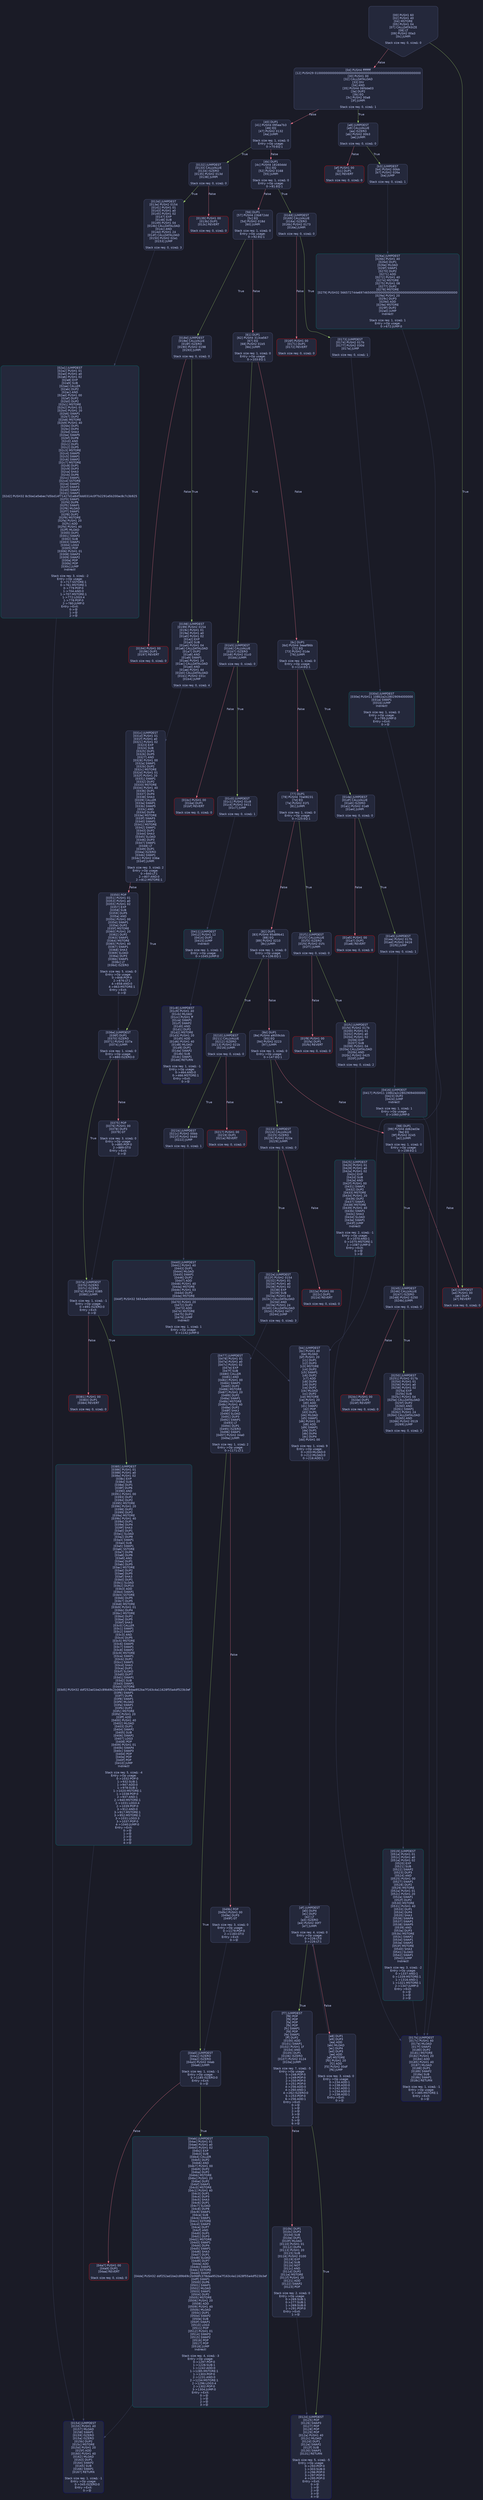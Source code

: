 digraph G {
    node [shape=box, style="filled, rounded", color="#565f89", fontcolor="#c0caf5", fontname="Helvetica", fillcolor="#24283b"];
    edge [color="#414868", fontcolor="#c0caf5", fontname="Helvetica"];
    bgcolor="#1a1b26";
    0 [ label = "[00] PUSH1 60
[02] PUSH1 40
[04] MSTORE
[05] PUSH1 04
[07] CALLDATASIZE
[08] LT
[09] PUSH2 00a3
[0c] JUMPI

Stack size req: 0, sizeΔ: 0
" shape = invhouse]
    1 [ label = "[0d] PUSH4 ffffffff
[12] PUSH29 0100000000000000000000000000000000000000000000000000000000
[30] PUSH1 00
[32] CALLDATALOAD
[33] DIV
[34] AND
[35] PUSH4 06fdde03
[3a] DUP2
[3b] EQ
[3c] PUSH2 00a8
[3f] JUMPI

Stack size req: 0, sizeΔ: 1
"]
    2 [ label = "[40] DUP1
[41] PUSH4 095ea7b3
[46] EQ
[47] PUSH2 0132
[4a] JUMPI

Stack size req: 1, sizeΔ: 0
Entry->Op usage:
	0->70:EQ:1
"]
    3 [ label = "[4b] DUP1
[4c] PUSH4 18160ddd
[51] EQ
[52] PUSH2 0168
[55] JUMPI

Stack size req: 1, sizeΔ: 0
Entry->Op usage:
	0->81:EQ:1
"]
    4 [ label = "[56] DUP1
[57] PUSH4 23b872dd
[5c] EQ
[5d] PUSH2 018d
[60] JUMPI

Stack size req: 1, sizeΔ: 0
Entry->Op usage:
	0->92:EQ:1
"]
    5 [ label = "[61] DUP1
[62] PUSH4 313ce567
[67] EQ
[68] PUSH2 01b5
[6b] JUMPI

Stack size req: 1, sizeΔ: 0
Entry->Op usage:
	0->103:EQ:1
"]
    6 [ label = "[6c] DUP1
[6d] PUSH4 3eaaf86b
[72] EQ
[73] PUSH2 01de
[76] JUMPI

Stack size req: 1, sizeΔ: 0
Entry->Op usage:
	0->114:EQ:1
"]
    7 [ label = "[77] DUP1
[78] PUSH4 70a08231
[7d] EQ
[7e] PUSH2 01f1
[81] JUMPI

Stack size req: 1, sizeΔ: 0
Entry->Op usage:
	0->125:EQ:1
"]
    8 [ label = "[82] DUP1
[83] PUSH4 95d89b41
[88] EQ
[89] PUSH2 0210
[8c] JUMPI

Stack size req: 1, sizeΔ: 0
Entry->Op usage:
	0->136:EQ:1
"]
    9 [ label = "[8d] DUP1
[8e] PUSH4 a9059cbb
[93] EQ
[94] PUSH2 0223
[97] JUMPI

Stack size req: 1, sizeΔ: 0
Entry->Op usage:
	0->147:EQ:1
"]
    10 [ label = "[98] DUP1
[99] PUSH4 dd62ed3e
[9e] EQ
[9f] PUSH2 0245
[a2] JUMPI

Stack size req: 1, sizeΔ: 0
Entry->Op usage:
	0->158:EQ:1
"]
    11 [ label = "[a3] JUMPDEST
[a4] PUSH1 00
[a6] DUP1
[a7] REVERT

Stack size req: 0, sizeΔ: 0
" color = "red"]
    12 [ label = "[a8] JUMPDEST
[a9] CALLVALUE
[aa] ISZERO
[ab] PUSH2 00b3
[ae] JUMPI

Stack size req: 0, sizeΔ: 0
"]
    13 [ label = "[af] PUSH1 00
[b1] DUP1
[b2] REVERT

Stack size req: 0, sizeΔ: 0
" color = "red"]
    14 [ label = "[b3] JUMPDEST
[b4] PUSH2 00bb
[b7] PUSH2 026a
[ba] JUMP

Stack size req: 0, sizeΔ: 1
"]
    15 [ label = "[bb] JUMPDEST
[bc] PUSH1 40
[be] MLOAD
[bf] PUSH1 20
[c1] DUP1
[c2] DUP3
[c3] MSTORE
[c4] DUP2
[c5] SWAP1
[c6] DUP2
[c7] ADD
[c8] DUP4
[c9] DUP2
[ca] DUP2
[cb] MLOAD
[cc] DUP2
[cd] MSTORE
[ce] PUSH1 20
[d0] ADD
[d1] SWAP2
[d2] POP
[d3] DUP1
[d4] MLOAD
[d5] SWAP1
[d6] PUSH1 20
[d8] ADD
[d9] SWAP1
[da] DUP1
[db] DUP4
[dc] DUP4
[dd] PUSH1 00

Stack size req: 1, sizeΔ: 9
Entry->Op usage:
	0->203:MLOAD:0
	0->212:MLOAD:0
	0->216:ADD:1
"]
    16 [ label = "[df] JUMPDEST
[e0] DUP4
[e1] DUP2
[e2] LT
[e3] ISZERO
[e4] PUSH2 00f7
[e7] JUMPI

Stack size req: 4, sizeΔ: 0
Entry->Op usage:
	0->226:LT:0
	3->226:LT:1
"]
    17 [ label = "[e8] DUP1
[e9] DUP3
[ea] ADD
[eb] MLOAD
[ec] DUP4
[ed] DUP3
[ee] ADD
[ef] MSTORE
[f0] PUSH1 20
[f2] ADD
[f3] PUSH2 00df
[f6] JUMP

Stack size req: 3, sizeΔ: 0
Entry->Op usage:
	0->234:ADD:1
	0->238:ADD:0
	0->242:ADD:1
	1->234:ADD:0
	2->238:ADD:1
Entry->Exit:
	0->😵
"]
    18 [ label = "[f7] JUMPDEST
[f8] POP
[f9] POP
[fa] POP
[fb] POP
[fc] SWAP1
[fd] POP
[fe] SWAP1
[ff] DUP2
[0100] ADD
[0101] SWAP1
[0102] PUSH1 1f
[0104] AND
[0105] DUP1
[0106] ISZERO
[0107] PUSH2 0124
[010a] JUMPI

Stack size req: 7, sizeΔ: -5
Entry->Op usage:
	0->248:POP:0
	1->249:POP:0
	2->250:POP:0
	3->251:POP:0
	4->256:ADD:0
	4->260:AND:1
	4->262:ISZERO:0
	5->253:POP:0
	6->256:ADD:1
Entry->Exit:
	0->😵
	1->😵
	2->😵
	3->😵
	4->0
	5->😵
	6->😵
"]
    19 [ label = "[010b] DUP1
[010c] DUP3
[010d] SUB
[010e] DUP1
[010f] MLOAD
[0110] PUSH1 01
[0112] DUP4
[0113] PUSH1 20
[0115] SUB
[0116] PUSH2 0100
[0119] EXP
[011a] SUB
[011b] NOT
[011c] AND
[011d] DUP2
[011e] MSTORE
[011f] PUSH1 20
[0121] ADD
[0122] SWAP2
[0123] POP

Stack size req: 2, sizeΔ: 0
Entry->Op usage:
	0->269:SUB:1
	0->277:SUB:1
	1->269:SUB:0
	1->291:POP:0
Entry->Exit:
	1->😵
"]
    20 [ label = "[0124] JUMPDEST
[0125] POP
[0126] SWAP3
[0127] POP
[0128] POP
[0129] POP
[012a] PUSH1 40
[012c] MLOAD
[012d] DUP1
[012e] SWAP2
[012f] SUB
[0130] SWAP1
[0131] RETURN

Stack size req: 5, sizeΔ: -5
Entry->Op usage:
	0->293:POP:0
	1->303:SUB:0
	2->296:POP:0
	3->297:POP:0
	4->295:POP:0
Entry->Exit:
	0->😵
	1->😵
	2->😵
	3->😵
	4->😵
" color = "darkblue"]
    21 [ label = "[0132] JUMPDEST
[0133] CALLVALUE
[0134] ISZERO
[0135] PUSH2 013d
[0138] JUMPI

Stack size req: 0, sizeΔ: 0
"]
    22 [ label = "[0139] PUSH1 00
[013b] DUP1
[013c] REVERT

Stack size req: 0, sizeΔ: 0
" color = "red"]
    23 [ label = "[013d] JUMPDEST
[013e] PUSH2 0154
[0141] PUSH1 01
[0143] PUSH1 a0
[0145] PUSH1 02
[0147] EXP
[0148] SUB
[0149] PUSH1 04
[014b] CALLDATALOAD
[014c] AND
[014d] PUSH1 24
[014f] CALLDATALOAD
[0150] PUSH2 02a1
[0153] JUMP

Stack size req: 0, sizeΔ: 3
"]
    24 [ label = "[0154] JUMPDEST
[0155] PUSH1 40
[0157] MLOAD
[0158] SWAP1
[0159] ISZERO
[015a] ISZERO
[015b] DUP2
[015c] MSTORE
[015d] PUSH1 20
[015f] ADD
[0160] PUSH1 40
[0162] MLOAD
[0163] DUP1
[0164] SWAP2
[0165] SUB
[0166] SWAP1
[0167] RETURN

Stack size req: 1, sizeΔ: -1
Entry->Op usage:
	0->345:ISZERO:0
Entry->Exit:
	0->😵
" color = "darkblue"]
    25 [ label = "[0168] JUMPDEST
[0169] CALLVALUE
[016a] ISZERO
[016b] PUSH2 0173
[016e] JUMPI

Stack size req: 0, sizeΔ: 0
"]
    26 [ label = "[016f] PUSH1 00
[0171] DUP1
[0172] REVERT

Stack size req: 0, sizeΔ: 0
" color = "red"]
    27 [ label = "[0173] JUMPDEST
[0174] PUSH2 017b
[0177] PUSH2 030d
[017a] JUMP

Stack size req: 0, sizeΔ: 1
"]
    28 [ label = "[017b] JUMPDEST
[017c] PUSH1 40
[017e] MLOAD
[017f] SWAP1
[0180] DUP2
[0181] MSTORE
[0182] PUSH1 20
[0184] ADD
[0185] PUSH1 40
[0187] MLOAD
[0188] DUP1
[0189] SWAP2
[018a] SUB
[018b] SWAP1
[018c] RETURN

Stack size req: 1, sizeΔ: -1
Entry->Op usage:
	0->385:MSTORE:1
Entry->Exit:
	0->😵
" color = "darkblue"]
    29 [ label = "[018d] JUMPDEST
[018e] CALLVALUE
[018f] ISZERO
[0190] PUSH2 0198
[0193] JUMPI

Stack size req: 0, sizeΔ: 0
"]
    30 [ label = "[0194] PUSH1 00
[0196] DUP1
[0197] REVERT

Stack size req: 0, sizeΔ: 0
" color = "red"]
    31 [ label = "[0198] JUMPDEST
[0199] PUSH2 0154
[019c] PUSH1 01
[019e] PUSH1 a0
[01a0] PUSH1 02
[01a2] EXP
[01a3] SUB
[01a4] PUSH1 04
[01a6] CALLDATALOAD
[01a7] DUP2
[01a8] AND
[01a9] SWAP1
[01aa] PUSH1 24
[01ac] CALLDATALOAD
[01ad] AND
[01ae] PUSH1 44
[01b0] CALLDATALOAD
[01b1] PUSH2 031c
[01b4] JUMP

Stack size req: 0, sizeΔ: 4
"]
    32 [ label = "[01b5] JUMPDEST
[01b6] CALLVALUE
[01b7] ISZERO
[01b8] PUSH2 01c0
[01bb] JUMPI

Stack size req: 0, sizeΔ: 0
"]
    33 [ label = "[01bc] PUSH1 00
[01be] DUP1
[01bf] REVERT

Stack size req: 0, sizeΔ: 0
" color = "red"]
    34 [ label = "[01c0] JUMPDEST
[01c1] PUSH2 01c8
[01c4] PUSH2 0411
[01c7] JUMP

Stack size req: 0, sizeΔ: 1
"]
    35 [ label = "[01c8] JUMPDEST
[01c9] PUSH1 40
[01cb] MLOAD
[01cc] PUSH1 ff
[01ce] SWAP1
[01cf] SWAP2
[01d0] AND
[01d1] DUP2
[01d2] MSTORE
[01d3] PUSH1 20
[01d5] ADD
[01d6] PUSH1 40
[01d8] MLOAD
[01d9] DUP1
[01da] SWAP2
[01db] SUB
[01dc] SWAP1
[01dd] RETURN

Stack size req: 1, sizeΔ: -1
Entry->Op usage:
	0->464:AND:0
	0->466:MSTORE:1
Entry->Exit:
	0->😵
" color = "darkblue"]
    36 [ label = "[01de] JUMPDEST
[01df] CALLVALUE
[01e0] ISZERO
[01e1] PUSH2 01e9
[01e4] JUMPI

Stack size req: 0, sizeΔ: 0
"]
    37 [ label = "[01e5] PUSH1 00
[01e7] DUP1
[01e8] REVERT

Stack size req: 0, sizeΔ: 0
" color = "red"]
    38 [ label = "[01e9] JUMPDEST
[01ea] PUSH2 017b
[01ed] PUSH2 0416
[01f0] JUMP

Stack size req: 0, sizeΔ: 1
"]
    39 [ label = "[01f1] JUMPDEST
[01f2] CALLVALUE
[01f3] ISZERO
[01f4] PUSH2 01fc
[01f7] JUMPI

Stack size req: 0, sizeΔ: 0
"]
    40 [ label = "[01f8] PUSH1 00
[01fa] DUP1
[01fb] REVERT

Stack size req: 0, sizeΔ: 0
" color = "red"]
    41 [ label = "[01fc] JUMPDEST
[01fd] PUSH2 017b
[0200] PUSH1 01
[0202] PUSH1 a0
[0204] PUSH1 02
[0206] EXP
[0207] SUB
[0208] PUSH1 04
[020a] CALLDATALOAD
[020b] AND
[020c] PUSH2 0425
[020f] JUMP

Stack size req: 0, sizeΔ: 2
"]
    42 [ label = "[0210] JUMPDEST
[0211] CALLVALUE
[0212] ISZERO
[0213] PUSH2 021b
[0216] JUMPI

Stack size req: 0, sizeΔ: 0
"]
    43 [ label = "[0217] PUSH1 00
[0219] DUP1
[021a] REVERT

Stack size req: 0, sizeΔ: 0
" color = "red"]
    44 [ label = "[021b] JUMPDEST
[021c] PUSH2 00bb
[021f] PUSH2 0440
[0222] JUMP

Stack size req: 0, sizeΔ: 1
"]
    45 [ label = "[0223] JUMPDEST
[0224] CALLVALUE
[0225] ISZERO
[0226] PUSH2 022e
[0229] JUMPI

Stack size req: 0, sizeΔ: 0
"]
    46 [ label = "[022a] PUSH1 00
[022c] DUP1
[022d] REVERT

Stack size req: 0, sizeΔ: 0
" color = "red"]
    47 [ label = "[022e] JUMPDEST
[022f] PUSH2 0154
[0232] PUSH1 01
[0234] PUSH1 a0
[0236] PUSH1 02
[0238] EXP
[0239] SUB
[023a] PUSH1 04
[023c] CALLDATALOAD
[023d] AND
[023e] PUSH1 24
[0240] CALLDATALOAD
[0241] PUSH2 0477
[0244] JUMP

Stack size req: 0, sizeΔ: 3
"]
    48 [ label = "[0245] JUMPDEST
[0246] CALLVALUE
[0247] ISZERO
[0248] PUSH2 0250
[024b] JUMPI

Stack size req: 0, sizeΔ: 0
"]
    49 [ label = "[024c] PUSH1 00
[024e] DUP1
[024f] REVERT

Stack size req: 0, sizeΔ: 0
" color = "red"]
    50 [ label = "[0250] JUMPDEST
[0251] PUSH2 017b
[0254] PUSH1 01
[0256] PUSH1 a0
[0258] PUSH1 02
[025a] EXP
[025b] SUB
[025c] PUSH1 04
[025e] CALLDATALOAD
[025f] DUP2
[0260] AND
[0261] SWAP1
[0262] PUSH1 24
[0264] CALLDATALOAD
[0265] AND
[0266] PUSH2 0519
[0269] JUMP

Stack size req: 0, sizeΔ: 3
"]
    51 [ label = "[026a] JUMPDEST
[026b] PUSH1 40
[026d] DUP1
[026e] MLOAD
[026f] SWAP1
[0270] DUP2
[0271] ADD
[0272] PUSH1 40
[0274] MSTORE
[0275] PUSH1 08
[0277] DUP2
[0278] MSTORE
[0279] PUSH32 566572744e697465000000000000000000000000000000000000000000000000
[029a] PUSH1 20
[029c] DUP3
[029d] ADD
[029e] MSTORE
[029f] DUP2
[02a0] JUMP
Indirect!

Stack size req: 1, sizeΔ: 1
Entry->Op usage:
	0->672:JUMP:0
" color = "teal"]
    52 [ label = "[02a1] JUMPDEST
[02a2] PUSH1 01
[02a4] PUSH1 a0
[02a6] PUSH1 02
[02a8] EXP
[02a9] SUB
[02aa] CALLER
[02ab] DUP2
[02ac] AND
[02ad] PUSH1 00
[02af] DUP2
[02b0] DUP2
[02b1] MSTORE
[02b2] PUSH1 01
[02b4] PUSH1 20
[02b6] SWAP1
[02b7] DUP2
[02b8] MSTORE
[02b9] PUSH1 40
[02bb] DUP1
[02bc] DUP4
[02bd] SHA3
[02be] SWAP5
[02bf] DUP8
[02c0] AND
[02c1] DUP1
[02c2] DUP5
[02c3] MSTORE
[02c4] SWAP5
[02c5] SWAP1
[02c6] SWAP2
[02c7] MSTORE
[02c8] DUP1
[02c9] DUP3
[02ca] SHA3
[02cb] DUP6
[02cc] SWAP1
[02cd] SSTORE
[02ce] SWAP1
[02cf] SWAP3
[02d0] SWAP2
[02d1] SWAP1
[02d2] PUSH32 8c5be1e5ebec7d5bd14f71427d1e84f3dd0314c0f7b2291e5b200ac8c7c3b925
[02f3] SWAP1
[02f4] DUP6
[02f5] SWAP1
[02f6] MLOAD
[02f7] SWAP1
[02f8] DUP2
[02f9] MSTORE
[02fa] PUSH1 20
[02fc] ADD
[02fd] PUSH1 40
[02ff] MLOAD
[0300] DUP1
[0301] SWAP2
[0302] SUB
[0303] SWAP1
[0304] LOG3
[0305] POP
[0306] PUSH1 01
[0308] SWAP3
[0309] SWAP2
[030a] POP
[030b] POP
[030c] JUMP
Indirect!

Stack size req: 3, sizeΔ: -2
Entry->Op usage:
	0->717:SSTORE:1
	0->761:MSTORE:1
	0->779:POP:0
	1->704:AND:0
	1->707:MSTORE:1
	1->772:LOG3:4
	1->778:POP:0
	2->780:JUMP:0
Entry->Exit:
	0->😵
	1->😵
	2->😵
" color = "teal"]
    53 [ label = "[030d] JUMPDEST
[030e] PUSH11 108b2a2c28029094000000
[031a] SWAP1
[031b] JUMP
Indirect!

Stack size req: 1, sizeΔ: 0
Entry->Op usage:
	0->795:JUMP:0
Entry->Exit:
	0->😵
" color = "teal"]
    54 [ label = "[031c] JUMPDEST
[031d] PUSH1 01
[031f] PUSH1 a0
[0321] PUSH1 02
[0323] EXP
[0324] SUB
[0325] DUP1
[0326] DUP5
[0327] AND
[0328] PUSH1 00
[032a] SWAP1
[032b] DUP2
[032c] MSTORE
[032d] PUSH1 01
[032f] PUSH1 20
[0331] SWAP1
[0332] DUP2
[0333] MSTORE
[0334] PUSH1 40
[0336] DUP1
[0337] DUP4
[0338] SHA3
[0339] CALLER
[033a] SWAP1
[033b] SWAP5
[033c] AND
[033d] DUP4
[033e] MSTORE
[033f] SWAP3
[0340] SWAP1
[0341] MSTORE
[0342] SWAP1
[0343] DUP2
[0344] SHA3
[0345] SLOAD
[0346] DUP3
[0347] SWAP1
[0348] LT
[0349] DUP1
[034a] ISZERO
[034b] SWAP1
[034c] PUSH2 036e
[034f] JUMPI

Stack size req: 3, sizeΔ: 2
Entry->Op usage:
	0->840:LT:1
	2->807:AND:0
	2->812:MSTORE:1
"]
    55 [ label = "[0350] POP
[0351] PUSH1 01
[0353] PUSH1 a0
[0355] PUSH1 02
[0357] EXP
[0358] SUB
[0359] DUP5
[035a] AND
[035b] PUSH1 00
[035d] SWAP1
[035e] DUP2
[035f] MSTORE
[0360] PUSH1 20
[0362] DUP2
[0363] SWAP1
[0364] MSTORE
[0365] PUSH1 40
[0367] SWAP1
[0368] SHA3
[0369] SLOAD
[036a] DUP3
[036b] SWAP1
[036c] LT
[036d] ISZERO

Stack size req: 5, sizeΔ: 0
Entry->Op usage:
	0->848:POP:0
	2->876:LT:1
	4->858:AND:0
	4->863:MSTORE:1
Entry->Exit:
	0->😵
"]
    56 [ label = "[036e] JUMPDEST
[036f] DUP1
[0370] ISZERO
[0371] PUSH2 037a
[0374] JUMPI

Stack size req: 1, sizeΔ: 0
Entry->Op usage:
	0->880:ISZERO:0
"]
    57 [ label = "[0375] POP
[0376] PUSH1 00
[0378] DUP3
[0379] GT

Stack size req: 3, sizeΔ: 0
Entry->Op usage:
	0->885:POP:0
	2->889:GT:0
Entry->Exit:
	0->😵
"]
    58 [ label = "[037a] JUMPDEST
[037b] ISZERO
[037c] ISZERO
[037d] PUSH2 0385
[0380] JUMPI

Stack size req: 1, sizeΔ: -1
Entry->Op usage:
	0->891:ISZERO:0
Entry->Exit:
	0->😵
"]
    59 [ label = "[0381] PUSH1 00
[0383] DUP1
[0384] REVERT

Stack size req: 0, sizeΔ: 0
" color = "red"]
    60 [ label = "[0385] JUMPDEST
[0386] PUSH1 01
[0388] PUSH1 a0
[038a] PUSH1 02
[038c] EXP
[038d] SUB
[038e] DUP1
[038f] DUP6
[0390] AND
[0391] PUSH1 00
[0393] DUP2
[0394] DUP2
[0395] MSTORE
[0396] PUSH1 20
[0398] DUP2
[0399] DUP2
[039a] MSTORE
[039b] PUSH1 40
[039d] DUP1
[039e] DUP4
[039f] SHA3
[03a0] DUP1
[03a1] SLOAD
[03a2] DUP9
[03a3] SWAP1
[03a4] SUB
[03a5] SWAP1
[03a6] SSTORE
[03a7] DUP8
[03a8] DUP6
[03a9] AND
[03aa] DUP1
[03ab] DUP5
[03ac] MSTORE
[03ad] DUP2
[03ae] DUP5
[03af] SHA3
[03b0] DUP1
[03b1] SLOAD
[03b2] DUP10
[03b3] ADD
[03b4] SWAP1
[03b5] SSTORE
[03b6] DUP5
[03b7] DUP5
[03b8] MSTORE
[03b9] PUSH1 01
[03bb] DUP4
[03bc] MSTORE
[03bd] DUP2
[03be] DUP5
[03bf] SHA3
[03c0] CALLER
[03c1] SWAP1
[03c2] SWAP7
[03c3] AND
[03c4] DUP5
[03c5] MSTORE
[03c6] SWAP5
[03c7] SWAP1
[03c8] SWAP2
[03c9] MSTORE
[03ca] SWAP1
[03cb] DUP2
[03cc] SWAP1
[03cd] SHA3
[03ce] DUP1
[03cf] SLOAD
[03d0] DUP7
[03d1] SWAP1
[03d2] SUB
[03d3] SWAP1
[03d4] SSTORE
[03d5] PUSH32 ddf252ad1be2c89b69c2b068fc378daa952ba7f163c4a11628f55a4df523b3ef
[03f6] SWAP1
[03f7] DUP6
[03f8] SWAP1
[03f9] MLOAD
[03fa] SWAP1
[03fb] DUP2
[03fc] MSTORE
[03fd] PUSH1 20
[03ff] ADD
[0400] PUSH1 40
[0402] MLOAD
[0403] DUP1
[0404] SWAP2
[0405] SUB
[0406] SWAP1
[0407] LOG3
[0408] POP
[0409] PUSH1 01
[040b] SWAP4
[040c] SWAP3
[040d] POP
[040e] POP
[040f] POP
[0410] JUMP
Indirect!

Stack size req: 5, sizeΔ: -4
Entry->Op usage:
	0->1032:POP:0
	1->932:SUB:1
	1->947:ADD:0
	1->978:SUB:1
	1->1020:MSTORE:1
	1->1038:POP:0
	2->937:AND:1
	2->940:MSTORE:1
	2->1031:LOG3:4
	2->1039:POP:0
	3->912:AND:0
	3->917:MSTORE:1
	3->952:MSTORE:1
	3->1031:LOG3:3
	3->1037:POP:0
	4->1040:JUMP:0
Entry->Exit:
	0->😵
	1->😵
	2->😵
	3->😵
	4->😵
" color = "teal"]
    61 [ label = "[0411] JUMPDEST
[0412] PUSH1 12
[0414] DUP2
[0415] JUMP
Indirect!

Stack size req: 1, sizeΔ: 1
Entry->Op usage:
	0->1045:JUMP:0
" color = "teal"]
    62 [ label = "[0416] JUMPDEST
[0417] PUSH11 108b2a2c28029094000000
[0423] DUP2
[0424] JUMP
Indirect!

Stack size req: 1, sizeΔ: 1
Entry->Op usage:
	0->1060:JUMP:0
" color = "teal"]
    63 [ label = "[0425] JUMPDEST
[0426] PUSH1 01
[0428] PUSH1 a0
[042a] PUSH1 02
[042c] EXP
[042d] SUB
[042e] AND
[042f] PUSH1 00
[0431] SWAP1
[0432] DUP2
[0433] MSTORE
[0434] PUSH1 20
[0436] DUP2
[0437] SWAP1
[0438] MSTORE
[0439] PUSH1 40
[043b] SWAP1
[043c] SHA3
[043d] SLOAD
[043e] SWAP1
[043f] JUMP
Indirect!

Stack size req: 2, sizeΔ: -1
Entry->Op usage:
	0->1070:AND:1
	0->1075:MSTORE:1
	1->1087:JUMP:0
Entry->Exit:
	0->😵
	1->😵
" color = "teal"]
    64 [ label = "[0440] JUMPDEST
[0441] PUSH1 40
[0443] DUP1
[0444] MLOAD
[0445] SWAP1
[0446] DUP2
[0447] ADD
[0448] PUSH1 40
[044a] MSTORE
[044b] PUSH1 03
[044d] DUP2
[044e] MSTORE
[044f] PUSH32 56544e0000000000000000000000000000000000000000000000000000000000
[0470] PUSH1 20
[0472] DUP3
[0473] ADD
[0474] MSTORE
[0475] DUP2
[0476] JUMP
Indirect!

Stack size req: 1, sizeΔ: 1
Entry->Op usage:
	0->1142:JUMP:0
" color = "teal"]
    65 [ label = "[0477] JUMPDEST
[0478] PUSH1 01
[047a] PUSH1 a0
[047c] PUSH1 02
[047e] EXP
[047f] SUB
[0480] CALLER
[0481] AND
[0482] PUSH1 00
[0484] SWAP1
[0485] DUP2
[0486] MSTORE
[0487] PUSH1 20
[0489] DUP2
[048a] SWAP1
[048b] MSTORE
[048c] PUSH1 40
[048e] DUP2
[048f] SHA3
[0490] SLOAD
[0491] DUP3
[0492] SWAP1
[0493] LT
[0494] DUP1
[0495] ISZERO
[0496] SWAP1
[0497] PUSH2 04a0
[049a] JUMPI

Stack size req: 1, sizeΔ: 2
Entry->Op usage:
	0->1171:LT:1
"]
    66 [ label = "[049b] POP
[049c] PUSH1 00
[049e] DUP3
[049f] GT

Stack size req: 3, sizeΔ: 0
Entry->Op usage:
	0->1179:POP:0
	2->1183:GT:0
Entry->Exit:
	0->😵
"]
    67 [ label = "[04a0] JUMPDEST
[04a1] ISZERO
[04a2] ISZERO
[04a3] PUSH2 04ab
[04a6] JUMPI

Stack size req: 1, sizeΔ: -1
Entry->Op usage:
	0->1185:ISZERO:0
Entry->Exit:
	0->😵
"]
    68 [ label = "[04a7] PUSH1 00
[04a9] DUP1
[04aa] REVERT

Stack size req: 0, sizeΔ: 0
" color = "red"]
    69 [ label = "[04ab] JUMPDEST
[04ac] PUSH1 01
[04ae] PUSH1 a0
[04b0] PUSH1 02
[04b2] EXP
[04b3] SUB
[04b4] CALLER
[04b5] DUP2
[04b6] AND
[04b7] PUSH1 00
[04b9] DUP2
[04ba] DUP2
[04bb] MSTORE
[04bc] PUSH1 20
[04be] DUP2
[04bf] SWAP1
[04c0] MSTORE
[04c1] PUSH1 40
[04c3] DUP1
[04c4] DUP3
[04c5] SHA3
[04c6] DUP1
[04c7] SLOAD
[04c8] DUP8
[04c9] SWAP1
[04ca] SUB
[04cb] SWAP1
[04cc] SSTORE
[04cd] SWAP3
[04ce] DUP7
[04cf] AND
[04d0] DUP1
[04d1] DUP3
[04d2] MSTORE
[04d3] SWAP1
[04d4] DUP4
[04d5] SWAP1
[04d6] SHA3
[04d7] DUP1
[04d8] SLOAD
[04d9] DUP7
[04da] ADD
[04db] SWAP1
[04dc] SSTORE
[04dd] SWAP2
[04de] PUSH32 ddf252ad1be2c89b69c2b068fc378daa952ba7f163c4a11628f55a4df523b3ef
[04ff] SWAP1
[0500] DUP6
[0501] SWAP1
[0502] MLOAD
[0503] SWAP1
[0504] DUP2
[0505] MSTORE
[0506] PUSH1 20
[0508] ADD
[0509] PUSH1 40
[050b] MLOAD
[050c] DUP1
[050d] SWAP2
[050e] SUB
[050f] SWAP1
[0510] LOG3
[0511] POP
[0512] PUSH1 01
[0514] SWAP3
[0515] SWAP2
[0516] POP
[0517] POP
[0518] JUMP
Indirect!

Stack size req: 4, sizeΔ: -3
Entry->Op usage:
	0->1297:POP:0
	1->1226:SUB:1
	1->1242:ADD:0
	1->1285:MSTORE:1
	1->1303:POP:0
	2->1231:AND:0
	2->1234:MSTORE:1
	2->1296:LOG3:4
	2->1302:POP:0
	3->1304:JUMP:0
Entry->Exit:
	0->😵
	1->😵
	2->😵
	3->😵
" color = "teal"]
    70 [ label = "[0519] JUMPDEST
[051a] PUSH1 01
[051c] PUSH1 a0
[051e] PUSH1 02
[0520] EXP
[0521] SUB
[0522] SWAP2
[0523] DUP3
[0524] AND
[0525] PUSH1 00
[0527] SWAP1
[0528] DUP2
[0529] MSTORE
[052a] PUSH1 01
[052c] PUSH1 20
[052e] SWAP1
[052f] DUP2
[0530] MSTORE
[0531] PUSH1 40
[0533] DUP1
[0534] DUP4
[0535] SHA3
[0536] SWAP4
[0537] SWAP1
[0538] SWAP5
[0539] AND
[053a] DUP3
[053b] MSTORE
[053c] SWAP2
[053d] SWAP1
[053e] SWAP2
[053f] MSTORE
[0540] SHA3
[0541] SLOAD
[0542] SWAP1
[0543] JUMP
Indirect!

Stack size req: 3, sizeΔ: -2
Entry->Op usage:
	0->1337:AND:1
	0->1339:MSTORE:1
	1->1316:AND:1
	1->1321:MSTORE:1
	2->1347:JUMP:0
Entry->Exit:
	0->😵
	1->😵
	2->😵
" color = "teal"]
    0 -> 1 [ label = "False" color = "#f7768e"]
    0 -> 11 [ label = "True" color = "#9ece6a"]
    1 -> 2 [ label = "False" color = "#f7768e"]
    1 -> 12 [ label = "True" color = "#9ece6a"]
    2 -> 3 [ label = "False" color = "#f7768e"]
    2 -> 21 [ label = "True" color = "#9ece6a"]
    3 -> 4 [ label = "False" color = "#f7768e"]
    3 -> 25 [ label = "True" color = "#9ece6a"]
    4 -> 5 [ label = "False" color = "#f7768e"]
    4 -> 29 [ label = "True" color = "#9ece6a"]
    5 -> 6 [ label = "False" color = "#f7768e"]
    5 -> 32 [ label = "True" color = "#9ece6a"]
    6 -> 7 [ label = "False" color = "#f7768e"]
    6 -> 36 [ label = "True" color = "#9ece6a"]
    7 -> 8 [ label = "False" color = "#f7768e"]
    7 -> 39 [ label = "True" color = "#9ece6a"]
    8 -> 9 [ label = "False" color = "#f7768e"]
    8 -> 42 [ label = "True" color = "#9ece6a"]
    9 -> 10 [ label = "False" color = "#f7768e"]
    9 -> 45 [ label = "True" color = "#9ece6a"]
    10 -> 11 [ label = "False" color = "#f7768e"]
    10 -> 48 [ label = "True" color = "#9ece6a"]
    12 -> 13 [ label = "False" color = "#f7768e"]
    12 -> 14 [ label = "True" color = "#9ece6a"]
    14 -> 51 [ ]
    15 -> 16 [ ]
    16 -> 17 [ label = "False" color = "#f7768e"]
    16 -> 18 [ label = "True" color = "#9ece6a"]
    17 -> 16 [ ]
    18 -> 19 [ label = "False" color = "#f7768e"]
    18 -> 20 [ label = "True" color = "#9ece6a"]
    19 -> 20 [ ]
    21 -> 22 [ label = "False" color = "#f7768e"]
    21 -> 23 [ label = "True" color = "#9ece6a"]
    23 -> 52 [ ]
    25 -> 26 [ label = "False" color = "#f7768e"]
    25 -> 27 [ label = "True" color = "#9ece6a"]
    27 -> 53 [ ]
    29 -> 30 [ label = "False" color = "#f7768e"]
    29 -> 31 [ label = "True" color = "#9ece6a"]
    31 -> 54 [ ]
    32 -> 33 [ label = "False" color = "#f7768e"]
    32 -> 34 [ label = "True" color = "#9ece6a"]
    34 -> 61 [ ]
    36 -> 37 [ label = "False" color = "#f7768e"]
    36 -> 38 [ label = "True" color = "#9ece6a"]
    38 -> 62 [ ]
    39 -> 40 [ label = "False" color = "#f7768e"]
    39 -> 41 [ label = "True" color = "#9ece6a"]
    41 -> 63 [ ]
    42 -> 43 [ label = "False" color = "#f7768e"]
    42 -> 44 [ label = "True" color = "#9ece6a"]
    44 -> 64 [ ]
    45 -> 46 [ label = "False" color = "#f7768e"]
    45 -> 47 [ label = "True" color = "#9ece6a"]
    47 -> 65 [ ]
    48 -> 49 [ label = "False" color = "#f7768e"]
    48 -> 50 [ label = "True" color = "#9ece6a"]
    50 -> 70 [ ]
    54 -> 55 [ label = "False" color = "#f7768e"]
    54 -> 56 [ label = "True" color = "#9ece6a"]
    55 -> 56 [ ]
    56 -> 57 [ label = "False" color = "#f7768e"]
    56 -> 58 [ label = "True" color = "#9ece6a"]
    57 -> 58 [ ]
    58 -> 59 [ label = "False" color = "#f7768e"]
    58 -> 60 [ label = "True" color = "#9ece6a"]
    65 -> 66 [ label = "False" color = "#f7768e"]
    65 -> 67 [ label = "True" color = "#9ece6a"]
    66 -> 67 [ ]
    67 -> 68 [ label = "False" color = "#f7768e"]
    67 -> 69 [ label = "True" color = "#9ece6a"]
    51 -> 15 [ ]
    52 -> 24 [ ]
    53 -> 28 [ ]
    60 -> 24 [ ]
    61 -> 35 [ ]
    62 -> 28 [ ]
    63 -> 28 [ ]
    64 -> 15 [ ]
    69 -> 24 [ ]
    70 -> 28 [ ]

}
